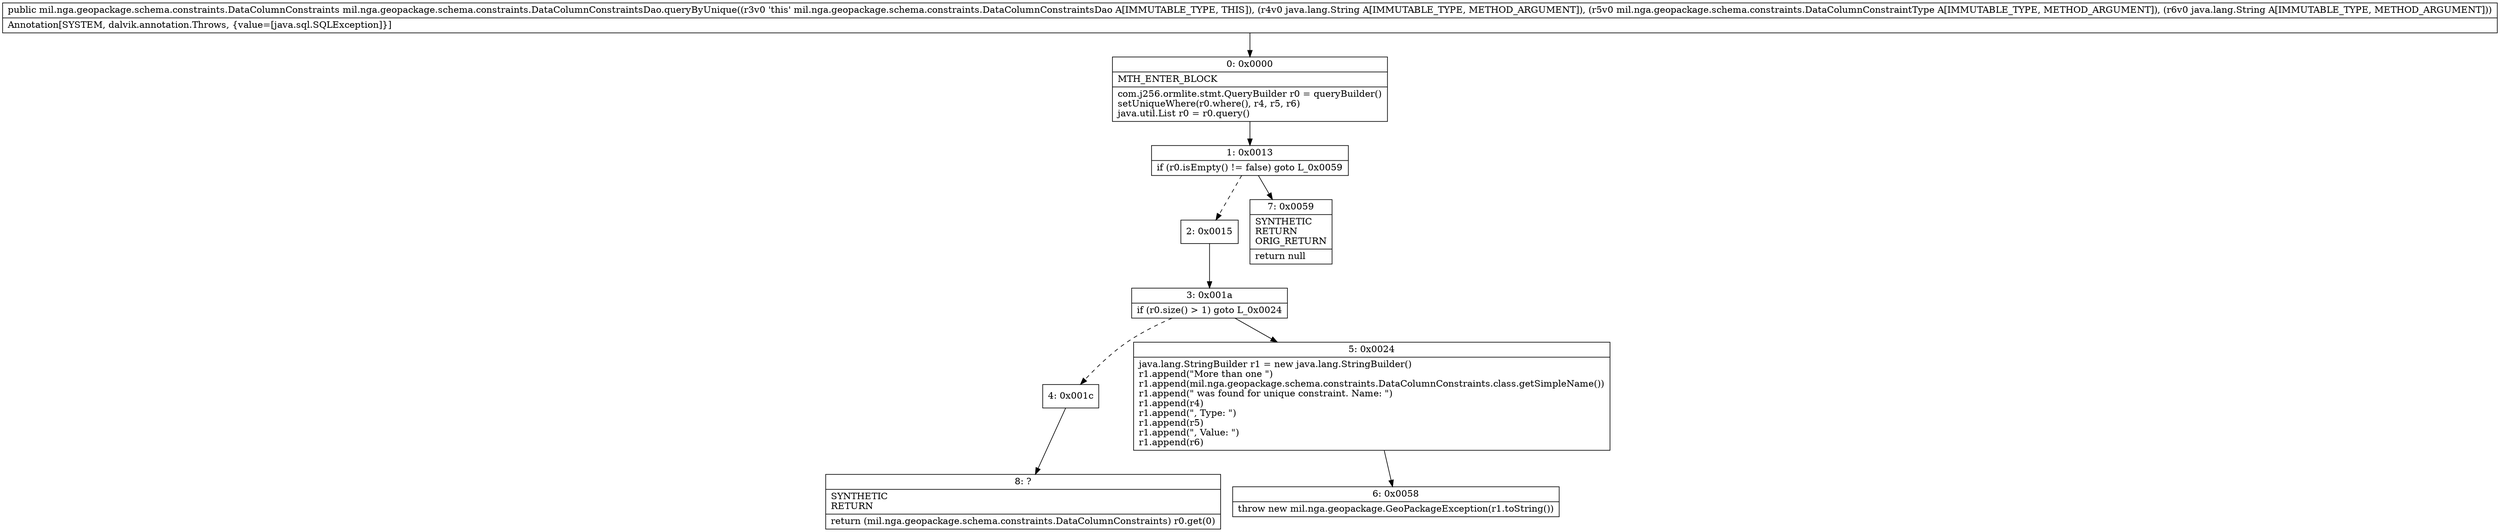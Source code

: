 digraph "CFG formil.nga.geopackage.schema.constraints.DataColumnConstraintsDao.queryByUnique(Ljava\/lang\/String;Lmil\/nga\/geopackage\/schema\/constraints\/DataColumnConstraintType;Ljava\/lang\/String;)Lmil\/nga\/geopackage\/schema\/constraints\/DataColumnConstraints;" {
Node_0 [shape=record,label="{0\:\ 0x0000|MTH_ENTER_BLOCK\l|com.j256.ormlite.stmt.QueryBuilder r0 = queryBuilder()\lsetUniqueWhere(r0.where(), r4, r5, r6)\ljava.util.List r0 = r0.query()\l}"];
Node_1 [shape=record,label="{1\:\ 0x0013|if (r0.isEmpty() != false) goto L_0x0059\l}"];
Node_2 [shape=record,label="{2\:\ 0x0015}"];
Node_3 [shape=record,label="{3\:\ 0x001a|if (r0.size() \> 1) goto L_0x0024\l}"];
Node_4 [shape=record,label="{4\:\ 0x001c}"];
Node_5 [shape=record,label="{5\:\ 0x0024|java.lang.StringBuilder r1 = new java.lang.StringBuilder()\lr1.append(\"More than one \")\lr1.append(mil.nga.geopackage.schema.constraints.DataColumnConstraints.class.getSimpleName())\lr1.append(\" was found for unique constraint. Name: \")\lr1.append(r4)\lr1.append(\", Type: \")\lr1.append(r5)\lr1.append(\", Value: \")\lr1.append(r6)\l}"];
Node_6 [shape=record,label="{6\:\ 0x0058|throw new mil.nga.geopackage.GeoPackageException(r1.toString())\l}"];
Node_7 [shape=record,label="{7\:\ 0x0059|SYNTHETIC\lRETURN\lORIG_RETURN\l|return null\l}"];
Node_8 [shape=record,label="{8\:\ ?|SYNTHETIC\lRETURN\l|return (mil.nga.geopackage.schema.constraints.DataColumnConstraints) r0.get(0)\l}"];
MethodNode[shape=record,label="{public mil.nga.geopackage.schema.constraints.DataColumnConstraints mil.nga.geopackage.schema.constraints.DataColumnConstraintsDao.queryByUnique((r3v0 'this' mil.nga.geopackage.schema.constraints.DataColumnConstraintsDao A[IMMUTABLE_TYPE, THIS]), (r4v0 java.lang.String A[IMMUTABLE_TYPE, METHOD_ARGUMENT]), (r5v0 mil.nga.geopackage.schema.constraints.DataColumnConstraintType A[IMMUTABLE_TYPE, METHOD_ARGUMENT]), (r6v0 java.lang.String A[IMMUTABLE_TYPE, METHOD_ARGUMENT]))  | Annotation[SYSTEM, dalvik.annotation.Throws, \{value=[java.sql.SQLException]\}]\l}"];
MethodNode -> Node_0;
Node_0 -> Node_1;
Node_1 -> Node_2[style=dashed];
Node_1 -> Node_7;
Node_2 -> Node_3;
Node_3 -> Node_4[style=dashed];
Node_3 -> Node_5;
Node_4 -> Node_8;
Node_5 -> Node_6;
}

